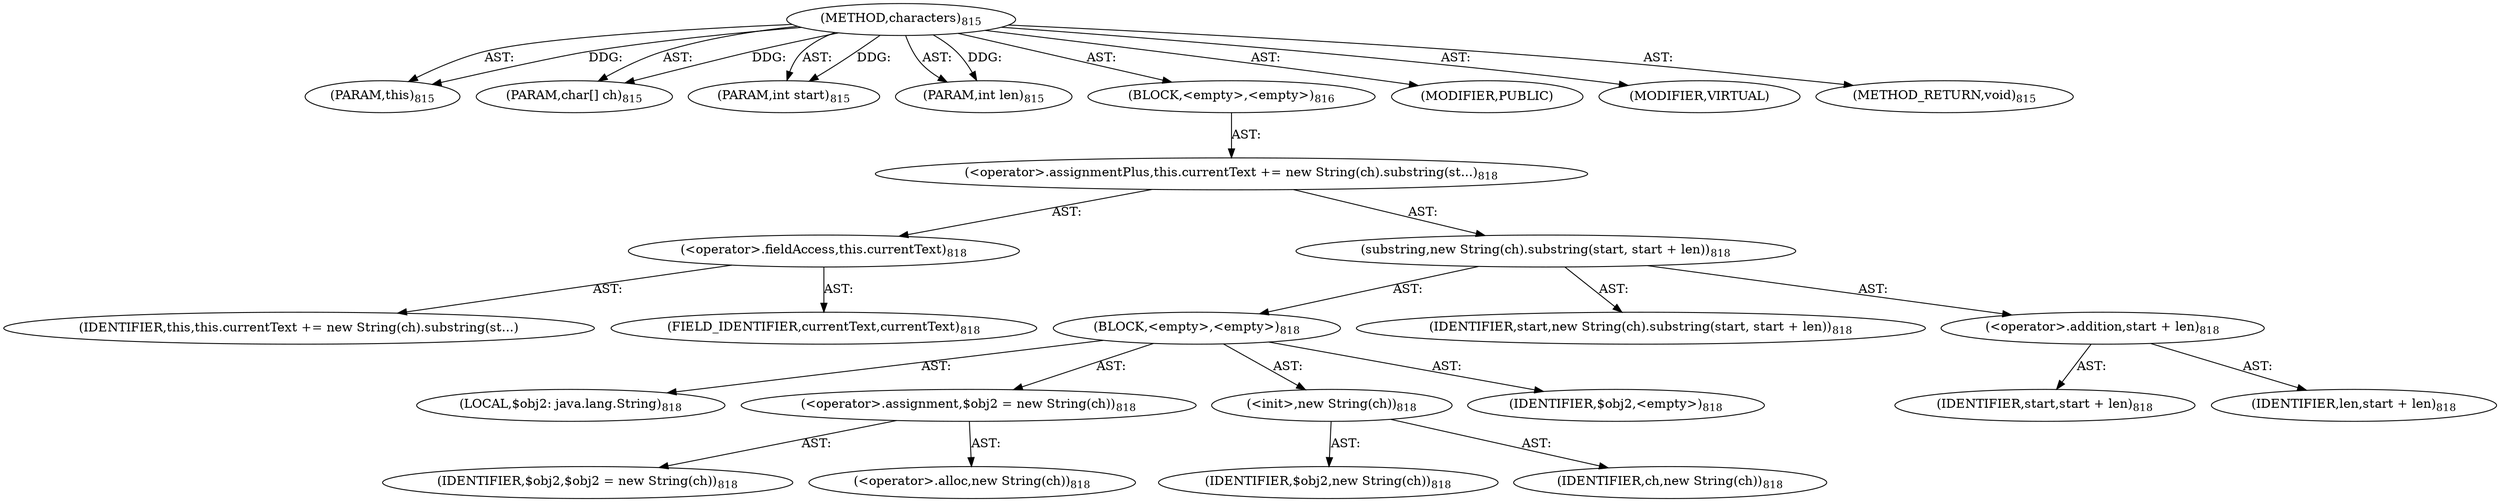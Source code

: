 digraph "characters" {  
"111669149719" [label = <(METHOD,characters)<SUB>815</SUB>> ]
"115964117059" [label = <(PARAM,this)<SUB>815</SUB>> ]
"115964117060" [label = <(PARAM,char[] ch)<SUB>815</SUB>> ]
"115964117061" [label = <(PARAM,int start)<SUB>815</SUB>> ]
"115964117062" [label = <(PARAM,int len)<SUB>815</SUB>> ]
"25769803866" [label = <(BLOCK,&lt;empty&gt;,&lt;empty&gt;)<SUB>816</SUB>> ]
"30064771535" [label = <(&lt;operator&gt;.assignmentPlus,this.currentText += new String(ch).substring(st...)<SUB>818</SUB>> ]
"30064771536" [label = <(&lt;operator&gt;.fieldAccess,this.currentText)<SUB>818</SUB>> ]
"68719477123" [label = <(IDENTIFIER,this,this.currentText += new String(ch).substring(st...)> ]
"55834574957" [label = <(FIELD_IDENTIFIER,currentText,currentText)<SUB>818</SUB>> ]
"30064771537" [label = <(substring,new String(ch).substring(start, start + len))<SUB>818</SUB>> ]
"25769803867" [label = <(BLOCK,&lt;empty&gt;,&lt;empty&gt;)<SUB>818</SUB>> ]
"94489280553" [label = <(LOCAL,$obj2: java.lang.String)<SUB>818</SUB>> ]
"30064771538" [label = <(&lt;operator&gt;.assignment,$obj2 = new String(ch))<SUB>818</SUB>> ]
"68719477124" [label = <(IDENTIFIER,$obj2,$obj2 = new String(ch))<SUB>818</SUB>> ]
"30064771539" [label = <(&lt;operator&gt;.alloc,new String(ch))<SUB>818</SUB>> ]
"30064771540" [label = <(&lt;init&gt;,new String(ch))<SUB>818</SUB>> ]
"68719477125" [label = <(IDENTIFIER,$obj2,new String(ch))<SUB>818</SUB>> ]
"68719477126" [label = <(IDENTIFIER,ch,new String(ch))<SUB>818</SUB>> ]
"68719477127" [label = <(IDENTIFIER,$obj2,&lt;empty&gt;)<SUB>818</SUB>> ]
"68719477128" [label = <(IDENTIFIER,start,new String(ch).substring(start, start + len))<SUB>818</SUB>> ]
"30064771541" [label = <(&lt;operator&gt;.addition,start + len)<SUB>818</SUB>> ]
"68719477129" [label = <(IDENTIFIER,start,start + len)<SUB>818</SUB>> ]
"68719477130" [label = <(IDENTIFIER,len,start + len)<SUB>818</SUB>> ]
"133143986249" [label = <(MODIFIER,PUBLIC)> ]
"133143986250" [label = <(MODIFIER,VIRTUAL)> ]
"128849018903" [label = <(METHOD_RETURN,void)<SUB>815</SUB>> ]
  "111669149719" -> "115964117059"  [ label = "AST: "] 
  "111669149719" -> "115964117060"  [ label = "AST: "] 
  "111669149719" -> "115964117061"  [ label = "AST: "] 
  "111669149719" -> "115964117062"  [ label = "AST: "] 
  "111669149719" -> "25769803866"  [ label = "AST: "] 
  "111669149719" -> "133143986249"  [ label = "AST: "] 
  "111669149719" -> "133143986250"  [ label = "AST: "] 
  "111669149719" -> "128849018903"  [ label = "AST: "] 
  "25769803866" -> "30064771535"  [ label = "AST: "] 
  "30064771535" -> "30064771536"  [ label = "AST: "] 
  "30064771535" -> "30064771537"  [ label = "AST: "] 
  "30064771536" -> "68719477123"  [ label = "AST: "] 
  "30064771536" -> "55834574957"  [ label = "AST: "] 
  "30064771537" -> "25769803867"  [ label = "AST: "] 
  "30064771537" -> "68719477128"  [ label = "AST: "] 
  "30064771537" -> "30064771541"  [ label = "AST: "] 
  "25769803867" -> "94489280553"  [ label = "AST: "] 
  "25769803867" -> "30064771538"  [ label = "AST: "] 
  "25769803867" -> "30064771540"  [ label = "AST: "] 
  "25769803867" -> "68719477127"  [ label = "AST: "] 
  "30064771538" -> "68719477124"  [ label = "AST: "] 
  "30064771538" -> "30064771539"  [ label = "AST: "] 
  "30064771540" -> "68719477125"  [ label = "AST: "] 
  "30064771540" -> "68719477126"  [ label = "AST: "] 
  "30064771541" -> "68719477129"  [ label = "AST: "] 
  "30064771541" -> "68719477130"  [ label = "AST: "] 
  "111669149719" -> "115964117059"  [ label = "DDG: "] 
  "111669149719" -> "115964117060"  [ label = "DDG: "] 
  "111669149719" -> "115964117061"  [ label = "DDG: "] 
  "111669149719" -> "115964117062"  [ label = "DDG: "] 
}
